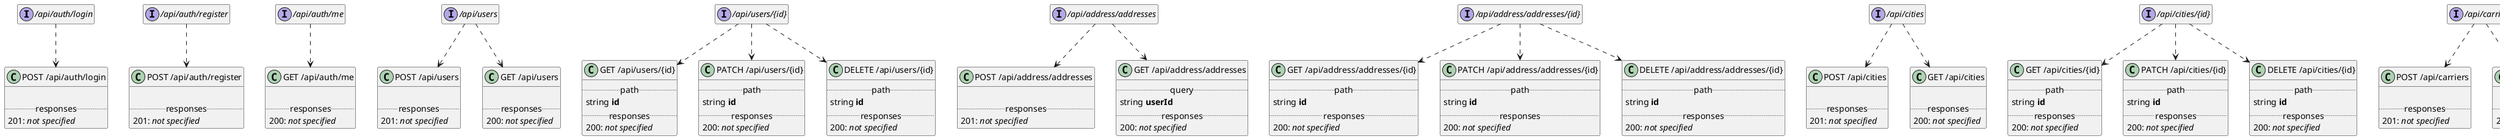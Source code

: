 @startuml
hide empty members
set namespaceSeparator none

interface "/api/auth/login" {
}

class "POST /api/auth/login" {

.. responses ..
201: {field} <i>not specified</i> 
}



"/api/auth/login" ..> "POST /api/auth/login"



interface "/api/auth/register" {
}

class "POST /api/auth/register" {

.. responses ..
201: {field} <i>not specified</i> 
}



"/api/auth/register" ..> "POST /api/auth/register"



interface "/api/auth/me" {
}

class "GET /api/auth/me" {

.. responses ..
200: {field} <i>not specified</i> 
}



"/api/auth/me" ..> "GET /api/auth/me"



interface "/api/users" {
}

class "POST /api/users" {

.. responses ..
201: {field} <i>not specified</i> 
}



class "GET /api/users" {

.. responses ..
200: {field} <i>not specified</i> 
}



"/api/users" ..> "GET /api/users"
"/api/users" ..> "POST /api/users"



interface "/api/users/{id}" {
}

class "GET /api/users/{id}" {
.. path ..
{field} string <b>id</b>
.. responses ..
200: {field} <i>not specified</i> 
}



class "PATCH /api/users/{id}" {
.. path ..
{field} string <b>id</b>
.. responses ..
200: {field} <i>not specified</i> 
}



class "DELETE /api/users/{id}" {
.. path ..
{field} string <b>id</b>
.. responses ..
200: {field} <i>not specified</i> 
}



"/api/users/{id}" ..> "DELETE /api/users/{id}"
"/api/users/{id}" ..> "GET /api/users/{id}"
"/api/users/{id}" ..> "PATCH /api/users/{id}"



interface "/api/address/addresses" {
}

class "POST /api/address/addresses" {

.. responses ..
201: {field} <i>not specified</i> 
}



class "GET /api/address/addresses" {
.. query ..
{field} string <b>userId</b>
.. responses ..
200: {field} <i>not specified</i> 
}



"/api/address/addresses" ..> "GET /api/address/addresses"
"/api/address/addresses" ..> "POST /api/address/addresses"



interface "/api/address/addresses/{id}" {
}

class "GET /api/address/addresses/{id}" {
.. path ..
{field} string <b>id</b>
.. responses ..
200: {field} <i>not specified</i> 
}



class "PATCH /api/address/addresses/{id}" {
.. path ..
{field} string <b>id</b>
.. responses ..
200: {field} <i>not specified</i> 
}



class "DELETE /api/address/addresses/{id}" {
.. path ..
{field} string <b>id</b>
.. responses ..
200: {field} <i>not specified</i> 
}



"/api/address/addresses/{id}" ..> "DELETE /api/address/addresses/{id}"
"/api/address/addresses/{id}" ..> "GET /api/address/addresses/{id}"
"/api/address/addresses/{id}" ..> "PATCH /api/address/addresses/{id}"



interface "/api/cities" {
}

class "POST /api/cities" {

.. responses ..
201: {field} <i>not specified</i> 
}



class "GET /api/cities" {

.. responses ..
200: {field} <i>not specified</i> 
}



"/api/cities" ..> "GET /api/cities"
"/api/cities" ..> "POST /api/cities"



interface "/api/cities/{id}" {
}

class "GET /api/cities/{id}" {
.. path ..
{field} string <b>id</b>
.. responses ..
200: {field} <i>not specified</i> 
}



class "PATCH /api/cities/{id}" {
.. path ..
{field} string <b>id</b>
.. responses ..
200: {field} <i>not specified</i> 
}



class "DELETE /api/cities/{id}" {
.. path ..
{field} string <b>id</b>
.. responses ..
200: {field} <i>not specified</i> 
}



"/api/cities/{id}" ..> "DELETE /api/cities/{id}"
"/api/cities/{id}" ..> "GET /api/cities/{id}"
"/api/cities/{id}" ..> "PATCH /api/cities/{id}"



interface "/api/carriers" {
}

class "POST /api/carriers" {

.. responses ..
201: {field} <i>not specified</i> 
}



class "GET /api/carriers" {

.. responses ..
200: {field} <i>not specified</i> 
}



"/api/carriers" ..> "GET /api/carriers"
"/api/carriers" ..> "POST /api/carriers"



interface "/api/carriers/{id}" {
}

class "GET /api/carriers/{id}" {
.. path ..
{field} string <b>id</b>
.. responses ..
200: {field} <i>not specified</i> 
}



class "PATCH /api/carriers/{id}" {
.. path ..
{field} string <b>id</b>
.. responses ..
200: {field} <i>not specified</i> 
}



class "DELETE /api/carriers/{id}" {
.. path ..
{field} string <b>id</b>
.. responses ..
200: {field} <i>not specified</i> 
}



"/api/carriers/{id}" ..> "DELETE /api/carriers/{id}"
"/api/carriers/{id}" ..> "GET /api/carriers/{id}"
"/api/carriers/{id}" ..> "PATCH /api/carriers/{id}"



interface "/api/carriers/{id}/quote" {
}

class "POST /api/carriers/{id}/quote" {
.. path ..
{field} string <b>id</b>
.. responses ..
201: {field} <i>not specified</i> 
}



"/api/carriers/{id}/quote" ..> "POST /api/carriers/{id}/quote"



interface "/api/deliveries" {
}

class "POST /api/deliveries" {

.. responses ..
201: {field} <i>not specified</i> 
}



class "GET /api/deliveries" {

.. responses ..
200: {field} <i>not specified</i> 
}



"/api/deliveries" ..> "GET /api/deliveries"
"/api/deliveries" ..> "POST /api/deliveries"



interface "/api/deliveries/{id}" {
}

class "GET /api/deliveries/{id}" {
.. path ..
{field} string <b>id</b>
.. responses ..
200: {field} <i>not specified</i> 
}



class "PATCH /api/deliveries/{id}" {
.. path ..
{field} string <b>id</b>
.. responses ..
200: {field} <i>not specified</i> 
}



class "DELETE /api/deliveries/{id}" {
.. path ..
{field} string <b>id</b>
.. responses ..
200: {field} <i>not specified</i> 
}



"/api/deliveries/{id}" ..> "DELETE /api/deliveries/{id}"
"/api/deliveries/{id}" ..> "GET /api/deliveries/{id}"
"/api/deliveries/{id}" ..> "PATCH /api/deliveries/{id}"



@enduml
